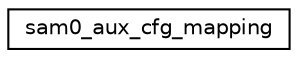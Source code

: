 digraph "Graphical Class Hierarchy"
{
 // LATEX_PDF_SIZE
  edge [fontname="Helvetica",fontsize="10",labelfontname="Helvetica",labelfontsize="10"];
  node [fontname="Helvetica",fontsize="10",shape=record];
  rankdir="LR";
  Node0 [label="sam0_aux_cfg_mapping",height=0.2,width=0.4,color="black", fillcolor="white", style="filled",URL="$structsam0__aux__cfg__mapping.html",tooltip="NVM User Row Mapping - Dedicated Entries Config values will be applied at power-on."];
}
